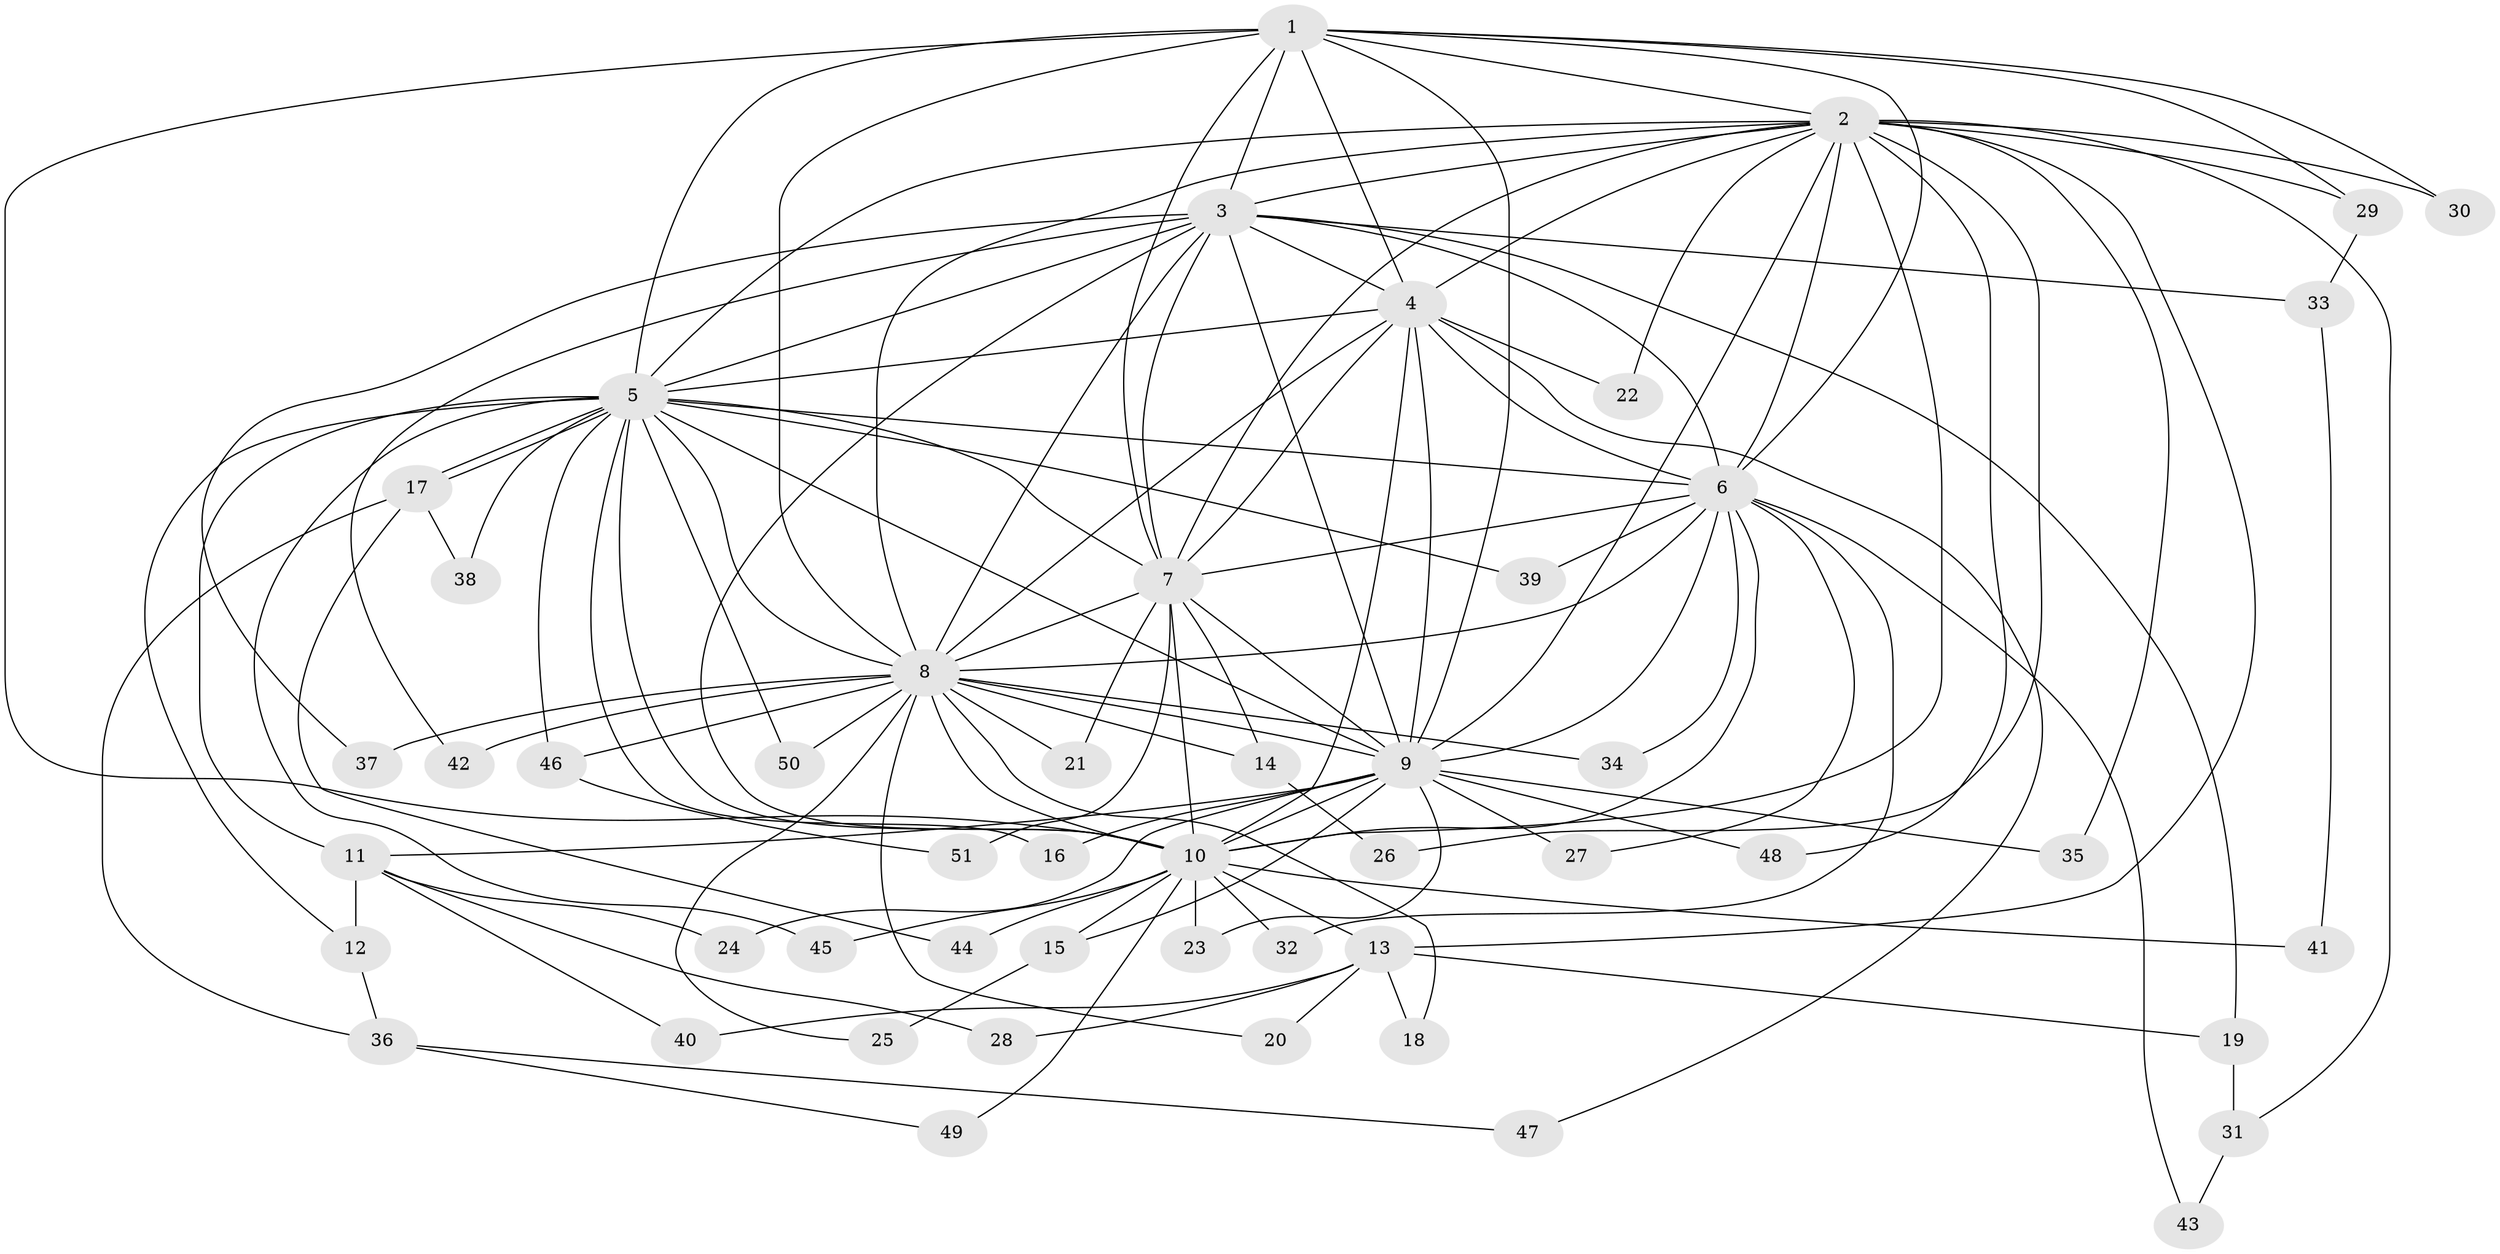 // Generated by graph-tools (version 1.1) at 2025/01/03/09/25 03:01:21]
// undirected, 51 vertices, 127 edges
graph export_dot {
graph [start="1"]
  node [color=gray90,style=filled];
  1;
  2;
  3;
  4;
  5;
  6;
  7;
  8;
  9;
  10;
  11;
  12;
  13;
  14;
  15;
  16;
  17;
  18;
  19;
  20;
  21;
  22;
  23;
  24;
  25;
  26;
  27;
  28;
  29;
  30;
  31;
  32;
  33;
  34;
  35;
  36;
  37;
  38;
  39;
  40;
  41;
  42;
  43;
  44;
  45;
  46;
  47;
  48;
  49;
  50;
  51;
  1 -- 2;
  1 -- 3;
  1 -- 4;
  1 -- 5;
  1 -- 6;
  1 -- 7;
  1 -- 8;
  1 -- 9;
  1 -- 10;
  1 -- 29;
  1 -- 30;
  2 -- 3;
  2 -- 4;
  2 -- 5;
  2 -- 6;
  2 -- 7;
  2 -- 8;
  2 -- 9;
  2 -- 10;
  2 -- 13;
  2 -- 22;
  2 -- 26;
  2 -- 29;
  2 -- 30;
  2 -- 31;
  2 -- 35;
  2 -- 48;
  3 -- 4;
  3 -- 5;
  3 -- 6;
  3 -- 7;
  3 -- 8;
  3 -- 9;
  3 -- 10;
  3 -- 19;
  3 -- 33;
  3 -- 37;
  3 -- 42;
  4 -- 5;
  4 -- 6;
  4 -- 7;
  4 -- 8;
  4 -- 9;
  4 -- 10;
  4 -- 22;
  4 -- 47;
  5 -- 6;
  5 -- 7;
  5 -- 8;
  5 -- 9;
  5 -- 10;
  5 -- 11;
  5 -- 12;
  5 -- 16;
  5 -- 17;
  5 -- 17;
  5 -- 38;
  5 -- 39;
  5 -- 45;
  5 -- 46;
  5 -- 50;
  6 -- 7;
  6 -- 8;
  6 -- 9;
  6 -- 10;
  6 -- 27;
  6 -- 32;
  6 -- 34;
  6 -- 39;
  6 -- 43;
  7 -- 8;
  7 -- 9;
  7 -- 10;
  7 -- 14;
  7 -- 21;
  7 -- 51;
  8 -- 9;
  8 -- 10;
  8 -- 14;
  8 -- 18;
  8 -- 20;
  8 -- 21;
  8 -- 25;
  8 -- 34;
  8 -- 37;
  8 -- 42;
  8 -- 46;
  8 -- 50;
  9 -- 10;
  9 -- 11;
  9 -- 15;
  9 -- 16;
  9 -- 23;
  9 -- 24;
  9 -- 27;
  9 -- 35;
  9 -- 48;
  10 -- 13;
  10 -- 15;
  10 -- 23;
  10 -- 32;
  10 -- 41;
  10 -- 44;
  10 -- 45;
  10 -- 49;
  11 -- 12;
  11 -- 24;
  11 -- 28;
  11 -- 40;
  12 -- 36;
  13 -- 18;
  13 -- 19;
  13 -- 20;
  13 -- 28;
  13 -- 40;
  14 -- 26;
  15 -- 25;
  17 -- 36;
  17 -- 38;
  17 -- 44;
  19 -- 31;
  29 -- 33;
  31 -- 43;
  33 -- 41;
  36 -- 47;
  36 -- 49;
  46 -- 51;
}

